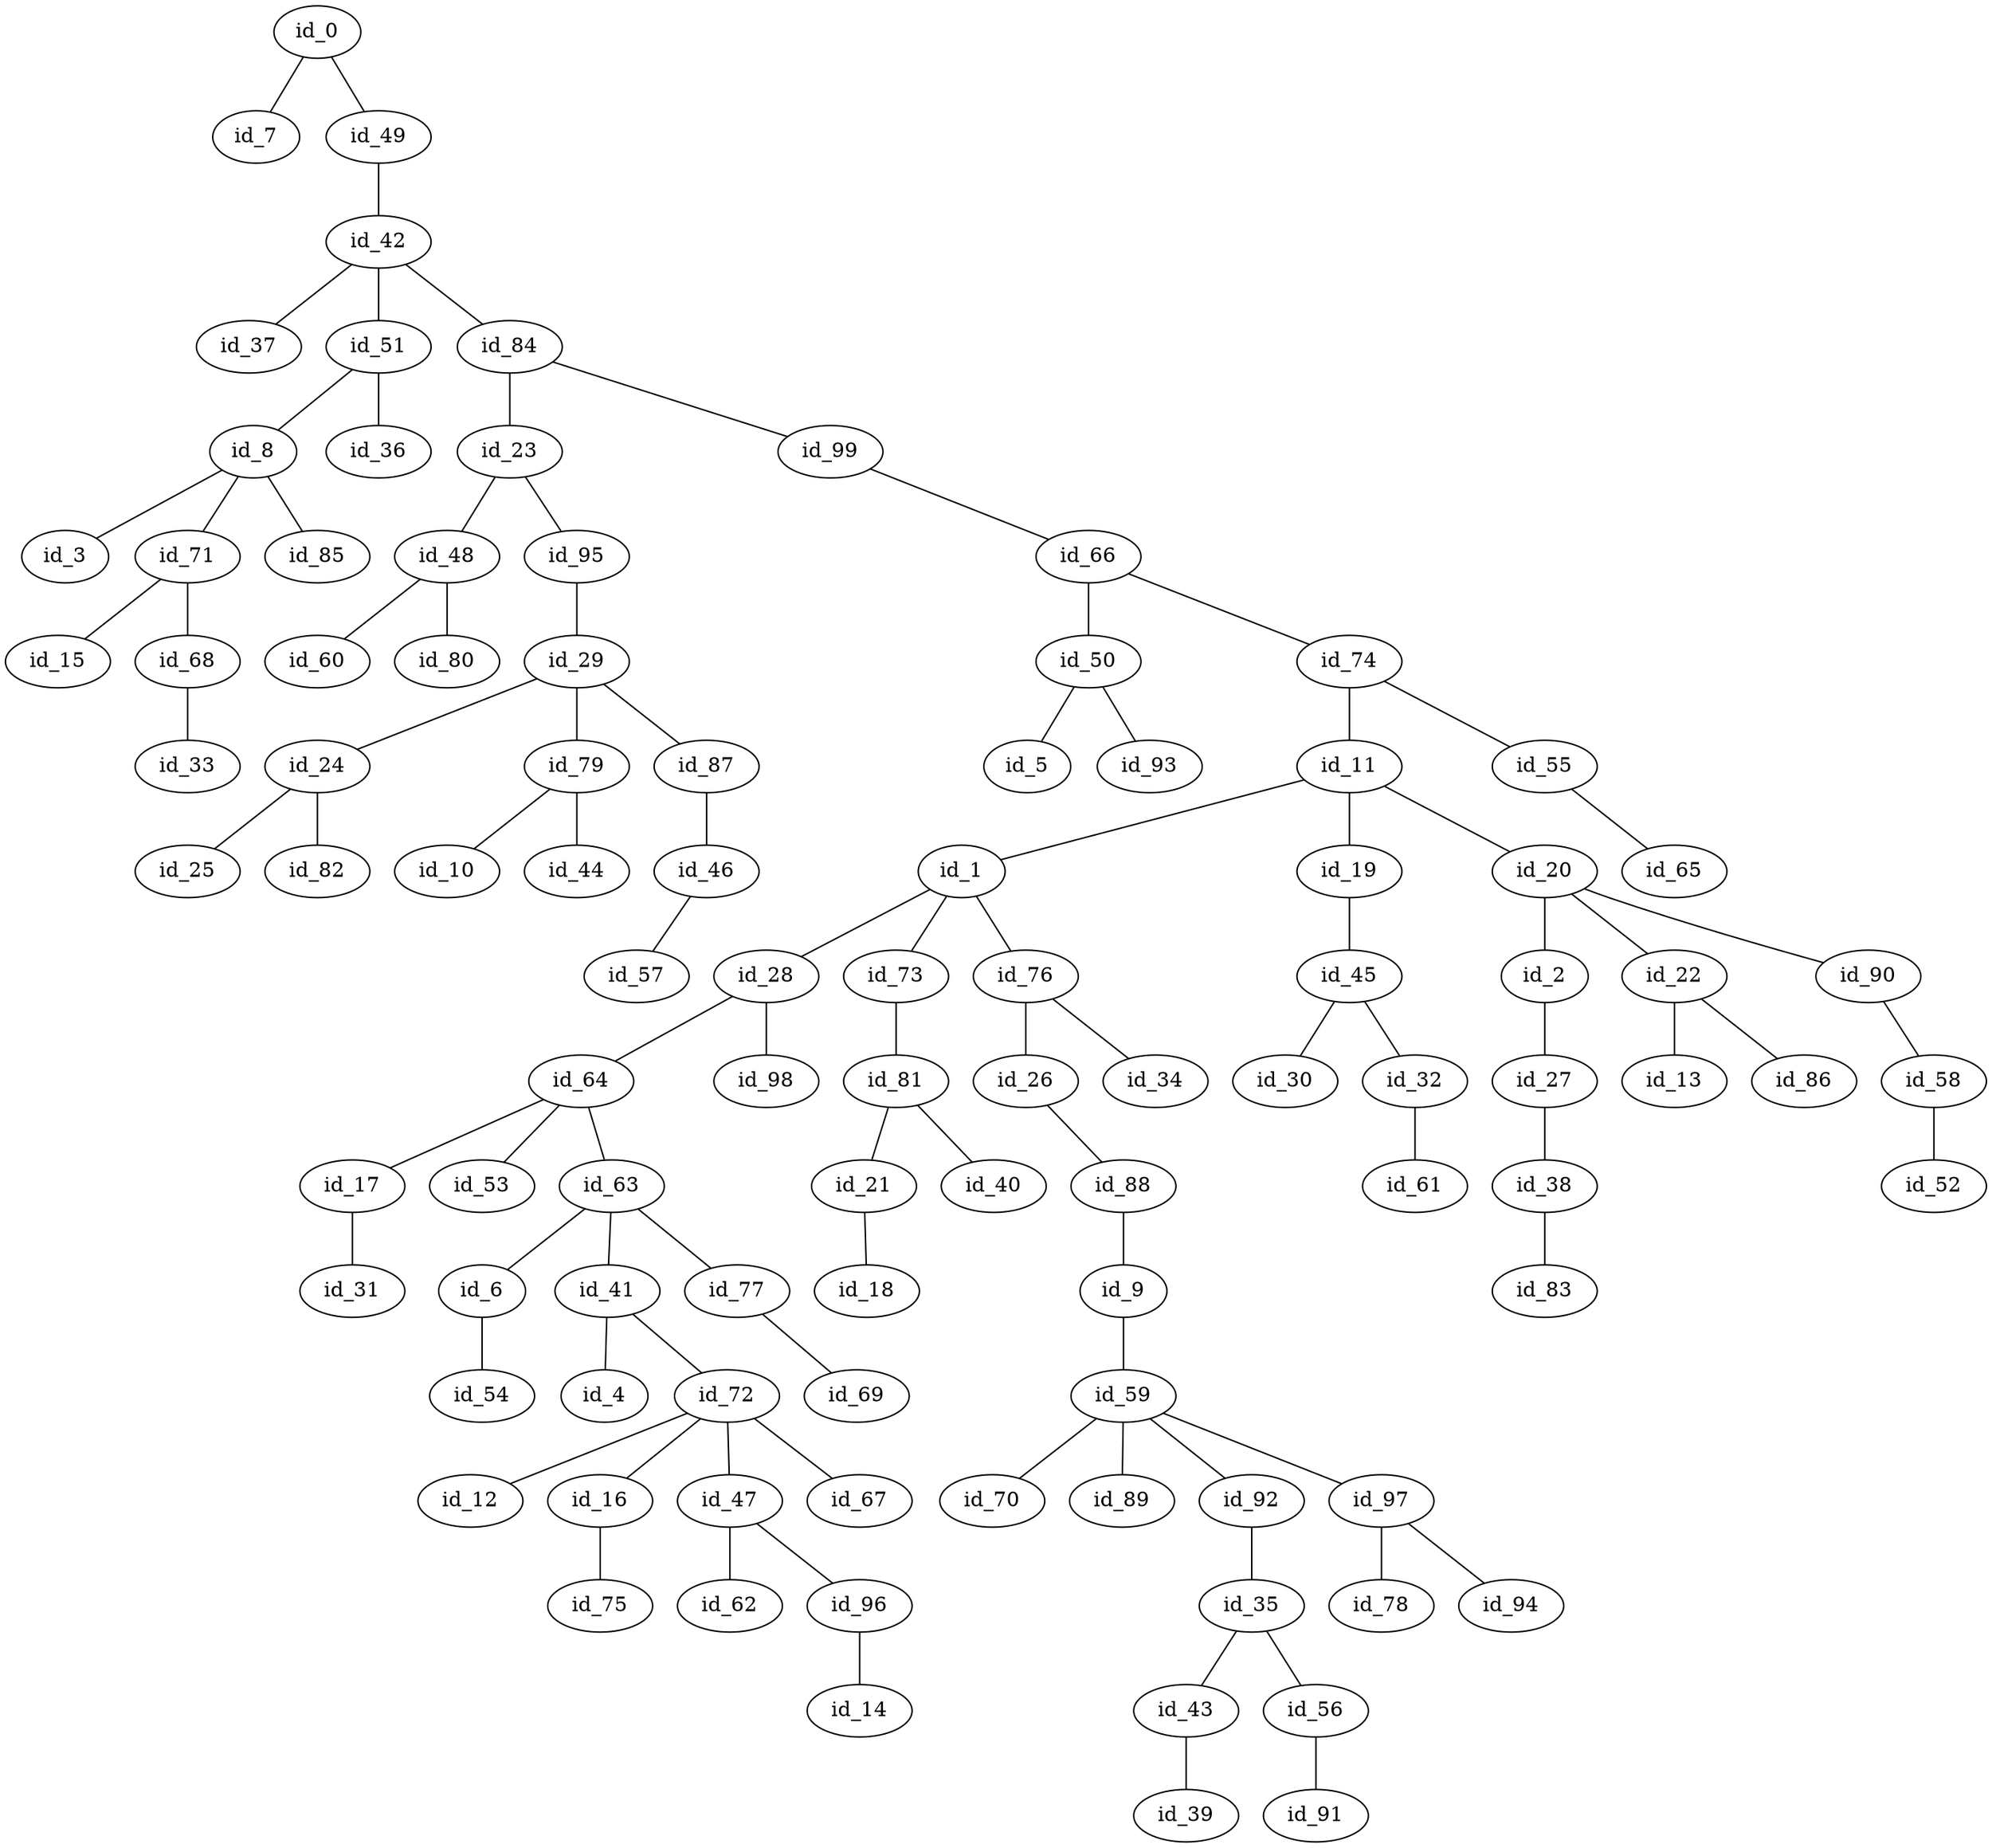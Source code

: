 graph GR{
id_0;
id_1;
id_2;
id_3;
id_4;
id_5;
id_6;
id_7;
id_8;
id_9;
id_10;
id_11;
id_12;
id_13;
id_14;
id_15;
id_16;
id_17;
id_18;
id_19;
id_20;
id_21;
id_22;
id_23;
id_24;
id_25;
id_26;
id_27;
id_28;
id_29;
id_30;
id_31;
id_32;
id_33;
id_34;
id_35;
id_36;
id_37;
id_38;
id_39;
id_40;
id_41;
id_42;
id_43;
id_44;
id_45;
id_46;
id_47;
id_48;
id_49;
id_50;
id_51;
id_52;
id_53;
id_54;
id_55;
id_56;
id_57;
id_58;
id_59;
id_60;
id_61;
id_62;
id_63;
id_64;
id_65;
id_66;
id_67;
id_68;
id_69;
id_70;
id_71;
id_72;
id_73;
id_74;
id_75;
id_76;
id_77;
id_78;
id_79;
id_80;
id_81;
id_82;
id_83;
id_84;
id_85;
id_86;
id_87;
id_88;
id_89;
id_90;
id_91;
id_92;
id_93;
id_94;
id_95;
id_96;
id_97;
id_98;
id_99;
id_11--id_1;
id_20--id_2;
id_8--id_3;
id_41--id_4;
id_50--id_5;
id_63--id_6;
id_0--id_7;
id_51--id_8;
id_88--id_9;
id_79--id_10;
id_74--id_11;
id_72--id_12;
id_22--id_13;
id_96--id_14;
id_71--id_15;
id_72--id_16;
id_64--id_17;
id_21--id_18;
id_11--id_19;
id_11--id_20;
id_81--id_21;
id_20--id_22;
id_84--id_23;
id_29--id_24;
id_24--id_25;
id_76--id_26;
id_2--id_27;
id_1--id_28;
id_95--id_29;
id_45--id_30;
id_17--id_31;
id_45--id_32;
id_68--id_33;
id_76--id_34;
id_92--id_35;
id_51--id_36;
id_42--id_37;
id_27--id_38;
id_43--id_39;
id_81--id_40;
id_63--id_41;
id_49--id_42;
id_35--id_43;
id_79--id_44;
id_19--id_45;
id_87--id_46;
id_72--id_47;
id_23--id_48;
id_0--id_49;
id_66--id_50;
id_42--id_51;
id_58--id_52;
id_64--id_53;
id_6--id_54;
id_74--id_55;
id_35--id_56;
id_46--id_57;
id_90--id_58;
id_9--id_59;
id_48--id_60;
id_32--id_61;
id_47--id_62;
id_64--id_63;
id_28--id_64;
id_55--id_65;
id_99--id_66;
id_72--id_67;
id_71--id_68;
id_77--id_69;
id_59--id_70;
id_8--id_71;
id_41--id_72;
id_1--id_73;
id_66--id_74;
id_16--id_75;
id_1--id_76;
id_63--id_77;
id_97--id_78;
id_29--id_79;
id_48--id_80;
id_73--id_81;
id_24--id_82;
id_38--id_83;
id_42--id_84;
id_8--id_85;
id_22--id_86;
id_29--id_87;
id_26--id_88;
id_59--id_89;
id_20--id_90;
id_56--id_91;
id_59--id_92;
id_50--id_93;
id_97--id_94;
id_23--id_95;
id_47--id_96;
id_59--id_97;
id_28--id_98;
id_84--id_99;
}